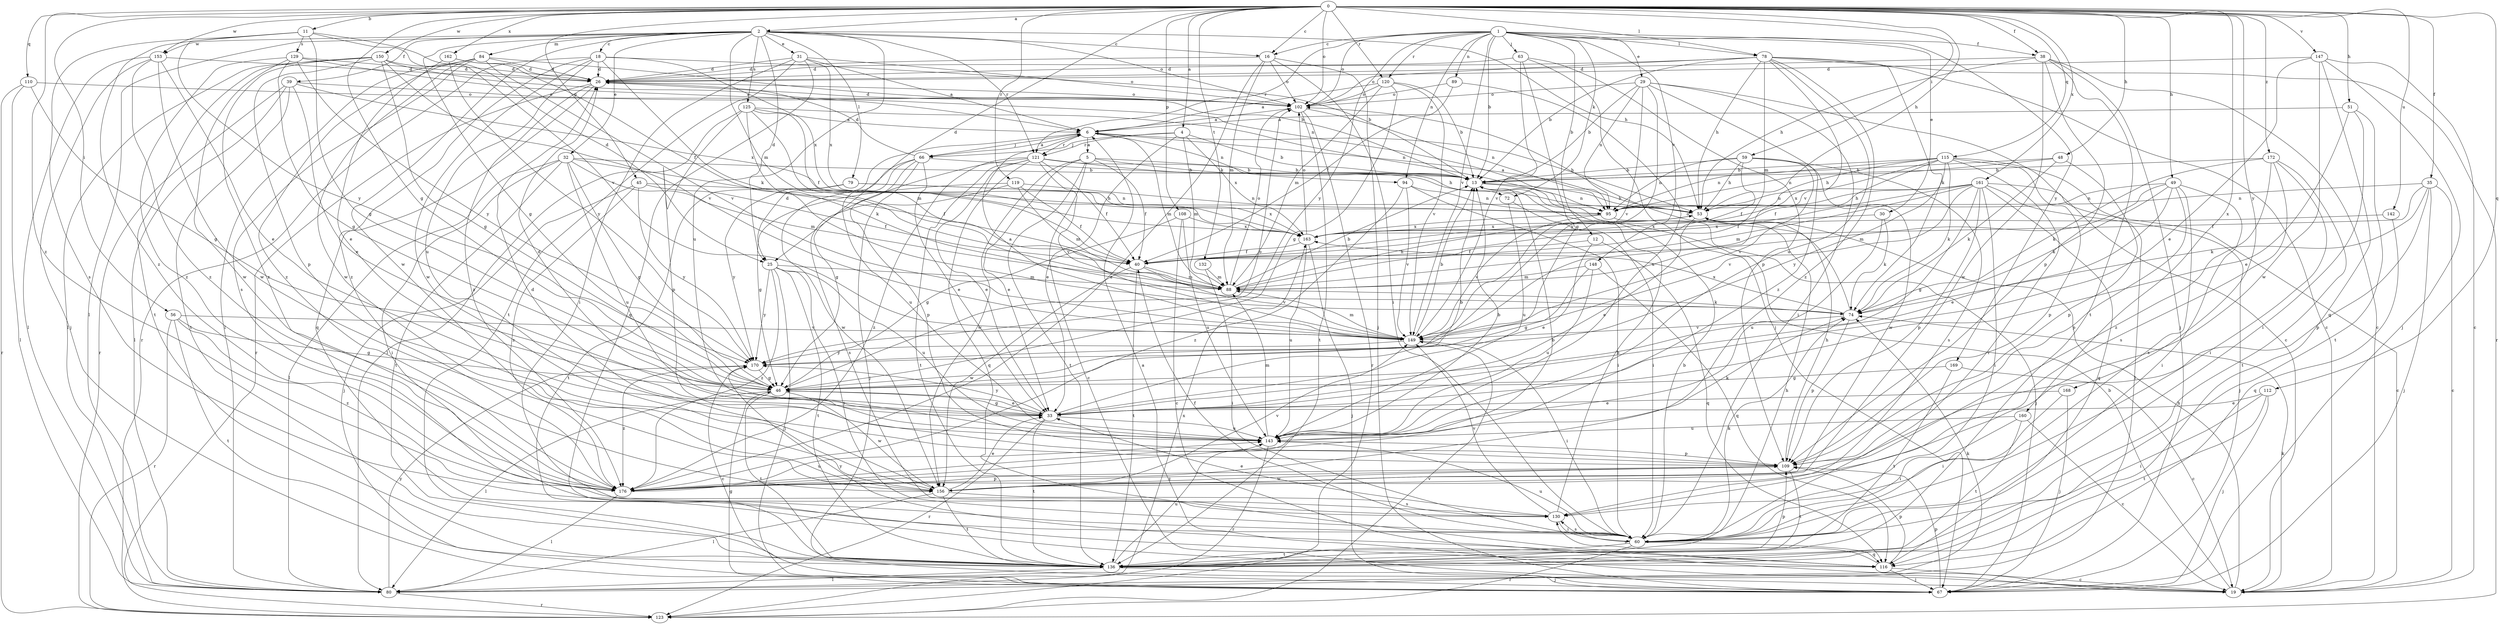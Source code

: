 strict digraph  {
0;
1;
2;
4;
5;
6;
11;
12;
13;
16;
18;
19;
25;
26;
29;
30;
31;
32;
33;
35;
38;
39;
40;
45;
46;
48;
49;
51;
53;
56;
59;
60;
63;
66;
67;
72;
74;
78;
79;
80;
84;
88;
89;
94;
95;
102;
108;
109;
110;
112;
115;
116;
119;
120;
121;
123;
125;
129;
130;
132;
136;
142;
143;
147;
148;
149;
150;
153;
156;
160;
161;
162;
163;
168;
169;
170;
172;
176;
0 -> 2  [label=a];
0 -> 4  [label=a];
0 -> 11  [label=b];
0 -> 16  [label=c];
0 -> 25  [label=d];
0 -> 35  [label=f];
0 -> 38  [label=f];
0 -> 45  [label=g];
0 -> 46  [label=g];
0 -> 48  [label=h];
0 -> 49  [label=h];
0 -> 51  [label=h];
0 -> 53  [label=h];
0 -> 56  [label=i];
0 -> 59  [label=i];
0 -> 78  [label=l];
0 -> 102  [label=o];
0 -> 108  [label=p];
0 -> 110  [label=q];
0 -> 112  [label=q];
0 -> 115  [label=q];
0 -> 119  [label=r];
0 -> 120  [label=r];
0 -> 132  [label=t];
0 -> 142  [label=u];
0 -> 147  [label=v];
0 -> 150  [label=w];
0 -> 153  [label=w];
0 -> 160  [label=x];
0 -> 161  [label=x];
0 -> 162  [label=x];
0 -> 168  [label=y];
0 -> 172  [label=z];
0 -> 176  [label=z];
1 -> 12  [label=b];
1 -> 13  [label=b];
1 -> 16  [label=c];
1 -> 29  [label=e];
1 -> 30  [label=e];
1 -> 38  [label=f];
1 -> 63  [label=j];
1 -> 72  [label=k];
1 -> 78  [label=l];
1 -> 89  [label=n];
1 -> 94  [label=n];
1 -> 102  [label=o];
1 -> 120  [label=r];
1 -> 121  [label=r];
1 -> 148  [label=v];
1 -> 149  [label=v];
1 -> 169  [label=y];
1 -> 170  [label=y];
2 -> 16  [label=c];
2 -> 18  [label=c];
2 -> 25  [label=d];
2 -> 31  [label=e];
2 -> 32  [label=e];
2 -> 39  [label=f];
2 -> 46  [label=g];
2 -> 53  [label=h];
2 -> 79  [label=l];
2 -> 80  [label=l];
2 -> 84  [label=m];
2 -> 88  [label=m];
2 -> 102  [label=o];
2 -> 121  [label=r];
2 -> 125  [label=s];
2 -> 143  [label=u];
2 -> 153  [label=w];
2 -> 156  [label=w];
4 -> 13  [label=b];
4 -> 33  [label=e];
4 -> 66  [label=j];
4 -> 88  [label=m];
4 -> 121  [label=r];
4 -> 163  [label=x];
5 -> 13  [label=b];
5 -> 19  [label=c];
5 -> 33  [label=e];
5 -> 40  [label=f];
5 -> 72  [label=k];
5 -> 136  [label=t];
5 -> 156  [label=w];
6 -> 5  [label=a];
6 -> 25  [label=d];
6 -> 53  [label=h];
6 -> 66  [label=j];
6 -> 88  [label=m];
6 -> 94  [label=n];
6 -> 121  [label=r];
11 -> 25  [label=d];
11 -> 46  [label=g];
11 -> 129  [label=s];
11 -> 130  [label=s];
11 -> 149  [label=v];
11 -> 170  [label=y];
11 -> 176  [label=z];
12 -> 33  [label=e];
12 -> 40  [label=f];
12 -> 116  [label=q];
13 -> 53  [label=h];
13 -> 95  [label=n];
16 -> 26  [label=d];
16 -> 60  [label=i];
16 -> 67  [label=j];
16 -> 88  [label=m];
16 -> 102  [label=o];
16 -> 176  [label=z];
18 -> 13  [label=b];
18 -> 26  [label=d];
18 -> 74  [label=k];
18 -> 123  [label=r];
18 -> 143  [label=u];
18 -> 156  [label=w];
18 -> 163  [label=x];
18 -> 176  [label=z];
19 -> 6  [label=a];
19 -> 13  [label=b];
19 -> 53  [label=h];
19 -> 74  [label=k];
25 -> 60  [label=i];
25 -> 67  [label=j];
25 -> 88  [label=m];
25 -> 136  [label=t];
25 -> 143  [label=u];
25 -> 170  [label=y];
25 -> 176  [label=z];
26 -> 102  [label=o];
26 -> 116  [label=q];
26 -> 123  [label=r];
26 -> 176  [label=z];
29 -> 13  [label=b];
29 -> 19  [label=c];
29 -> 60  [label=i];
29 -> 95  [label=n];
29 -> 102  [label=o];
29 -> 149  [label=v];
29 -> 170  [label=y];
29 -> 176  [label=z];
30 -> 74  [label=k];
30 -> 143  [label=u];
30 -> 163  [label=x];
31 -> 6  [label=a];
31 -> 26  [label=d];
31 -> 60  [label=i];
31 -> 102  [label=o];
31 -> 116  [label=q];
31 -> 136  [label=t];
31 -> 163  [label=x];
32 -> 13  [label=b];
32 -> 40  [label=f];
32 -> 46  [label=g];
32 -> 60  [label=i];
32 -> 80  [label=l];
32 -> 88  [label=m];
32 -> 136  [label=t];
32 -> 143  [label=u];
33 -> 13  [label=b];
33 -> 26  [label=d];
33 -> 46  [label=g];
33 -> 123  [label=r];
33 -> 136  [label=t];
33 -> 143  [label=u];
33 -> 170  [label=y];
35 -> 19  [label=c];
35 -> 40  [label=f];
35 -> 67  [label=j];
35 -> 74  [label=k];
35 -> 95  [label=n];
35 -> 109  [label=p];
38 -> 19  [label=c];
38 -> 26  [label=d];
38 -> 53  [label=h];
38 -> 67  [label=j];
38 -> 109  [label=p];
38 -> 136  [label=t];
38 -> 156  [label=w];
39 -> 33  [label=e];
39 -> 80  [label=l];
39 -> 102  [label=o];
39 -> 123  [label=r];
39 -> 136  [label=t];
39 -> 163  [label=x];
40 -> 88  [label=m];
40 -> 136  [label=t];
40 -> 149  [label=v];
40 -> 156  [label=w];
45 -> 40  [label=f];
45 -> 53  [label=h];
45 -> 67  [label=j];
45 -> 170  [label=y];
45 -> 176  [label=z];
46 -> 33  [label=e];
46 -> 80  [label=l];
46 -> 102  [label=o];
46 -> 136  [label=t];
46 -> 156  [label=w];
48 -> 13  [label=b];
48 -> 74  [label=k];
48 -> 95  [label=n];
48 -> 109  [label=p];
49 -> 33  [label=e];
49 -> 60  [label=i];
49 -> 74  [label=k];
49 -> 88  [label=m];
49 -> 95  [label=n];
49 -> 109  [label=p];
49 -> 130  [label=s];
51 -> 6  [label=a];
51 -> 33  [label=e];
51 -> 60  [label=i];
51 -> 136  [label=t];
53 -> 6  [label=a];
53 -> 33  [label=e];
53 -> 163  [label=x];
56 -> 46  [label=g];
56 -> 123  [label=r];
56 -> 136  [label=t];
56 -> 149  [label=v];
56 -> 176  [label=z];
59 -> 13  [label=b];
59 -> 40  [label=f];
59 -> 53  [label=h];
59 -> 95  [label=n];
59 -> 130  [label=s];
59 -> 149  [label=v];
59 -> 156  [label=w];
60 -> 13  [label=b];
60 -> 40  [label=f];
60 -> 74  [label=k];
60 -> 116  [label=q];
60 -> 123  [label=r];
60 -> 130  [label=s];
60 -> 136  [label=t];
60 -> 143  [label=u];
63 -> 26  [label=d];
63 -> 46  [label=g];
63 -> 67  [label=j];
63 -> 109  [label=p];
63 -> 149  [label=v];
66 -> 6  [label=a];
66 -> 13  [label=b];
66 -> 26  [label=d];
66 -> 33  [label=e];
66 -> 67  [label=j];
66 -> 109  [label=p];
66 -> 143  [label=u];
66 -> 156  [label=w];
67 -> 46  [label=g];
67 -> 109  [label=p];
72 -> 60  [label=i];
72 -> 143  [label=u];
74 -> 102  [label=o];
74 -> 109  [label=p];
74 -> 149  [label=v];
74 -> 163  [label=x];
78 -> 13  [label=b];
78 -> 19  [label=c];
78 -> 26  [label=d];
78 -> 53  [label=h];
78 -> 74  [label=k];
78 -> 88  [label=m];
78 -> 102  [label=o];
78 -> 123  [label=r];
78 -> 143  [label=u];
78 -> 149  [label=v];
78 -> 176  [label=z];
79 -> 95  [label=n];
79 -> 136  [label=t];
79 -> 163  [label=x];
79 -> 170  [label=y];
80 -> 74  [label=k];
80 -> 123  [label=r];
80 -> 163  [label=x];
80 -> 170  [label=y];
84 -> 13  [label=b];
84 -> 26  [label=d];
84 -> 80  [label=l];
84 -> 130  [label=s];
84 -> 149  [label=v];
84 -> 156  [label=w];
84 -> 176  [label=z];
88 -> 13  [label=b];
88 -> 53  [label=h];
88 -> 74  [label=k];
88 -> 102  [label=o];
89 -> 40  [label=f];
89 -> 102  [label=o];
89 -> 143  [label=u];
94 -> 60  [label=i];
94 -> 95  [label=n];
94 -> 149  [label=v];
94 -> 176  [label=z];
95 -> 67  [label=j];
95 -> 149  [label=v];
95 -> 163  [label=x];
102 -> 6  [label=a];
102 -> 26  [label=d];
102 -> 95  [label=n];
102 -> 123  [label=r];
102 -> 136  [label=t];
108 -> 19  [label=c];
108 -> 46  [label=g];
108 -> 143  [label=u];
108 -> 163  [label=x];
109 -> 53  [label=h];
109 -> 136  [label=t];
109 -> 156  [label=w];
109 -> 176  [label=z];
110 -> 46  [label=g];
110 -> 80  [label=l];
110 -> 102  [label=o];
110 -> 123  [label=r];
112 -> 33  [label=e];
112 -> 60  [label=i];
112 -> 67  [label=j];
112 -> 136  [label=t];
115 -> 13  [label=b];
115 -> 40  [label=f];
115 -> 53  [label=h];
115 -> 60  [label=i];
115 -> 74  [label=k];
115 -> 80  [label=l];
115 -> 95  [label=n];
115 -> 109  [label=p];
115 -> 163  [label=x];
115 -> 170  [label=y];
116 -> 19  [label=c];
116 -> 67  [label=j];
116 -> 109  [label=p];
116 -> 130  [label=s];
116 -> 170  [label=y];
119 -> 40  [label=f];
119 -> 46  [label=g];
119 -> 88  [label=m];
119 -> 95  [label=n];
119 -> 130  [label=s];
120 -> 6  [label=a];
120 -> 13  [label=b];
120 -> 46  [label=g];
120 -> 88  [label=m];
120 -> 102  [label=o];
120 -> 149  [label=v];
121 -> 13  [label=b];
121 -> 33  [label=e];
121 -> 40  [label=f];
121 -> 46  [label=g];
121 -> 53  [label=h];
121 -> 116  [label=q];
121 -> 136  [label=t];
121 -> 149  [label=v];
121 -> 176  [label=z];
123 -> 149  [label=v];
125 -> 6  [label=a];
125 -> 40  [label=f];
125 -> 74  [label=k];
125 -> 80  [label=l];
125 -> 88  [label=m];
125 -> 95  [label=n];
125 -> 109  [label=p];
129 -> 6  [label=a];
129 -> 26  [label=d];
129 -> 46  [label=g];
129 -> 156  [label=w];
129 -> 170  [label=y];
129 -> 176  [label=z];
130 -> 13  [label=b];
130 -> 33  [label=e];
130 -> 60  [label=i];
130 -> 149  [label=v];
132 -> 60  [label=i];
132 -> 88  [label=m];
136 -> 53  [label=h];
136 -> 67  [label=j];
136 -> 80  [label=l];
136 -> 109  [label=p];
136 -> 143  [label=u];
142 -> 116  [label=q];
142 -> 163  [label=x];
143 -> 13  [label=b];
143 -> 74  [label=k];
143 -> 88  [label=m];
143 -> 109  [label=p];
143 -> 123  [label=r];
147 -> 19  [label=c];
147 -> 26  [label=d];
147 -> 33  [label=e];
147 -> 67  [label=j];
147 -> 116  [label=q];
147 -> 156  [label=w];
148 -> 46  [label=g];
148 -> 88  [label=m];
148 -> 116  [label=q];
148 -> 143  [label=u];
149 -> 6  [label=a];
149 -> 13  [label=b];
149 -> 60  [label=i];
149 -> 88  [label=m];
149 -> 170  [label=y];
150 -> 26  [label=d];
150 -> 46  [label=g];
150 -> 80  [label=l];
150 -> 95  [label=n];
150 -> 109  [label=p];
150 -> 136  [label=t];
150 -> 149  [label=v];
150 -> 176  [label=z];
153 -> 26  [label=d];
153 -> 33  [label=e];
153 -> 67  [label=j];
153 -> 80  [label=l];
153 -> 156  [label=w];
153 -> 176  [label=z];
156 -> 26  [label=d];
156 -> 33  [label=e];
156 -> 80  [label=l];
156 -> 130  [label=s];
156 -> 136  [label=t];
156 -> 149  [label=v];
160 -> 19  [label=c];
160 -> 60  [label=i];
160 -> 136  [label=t];
160 -> 143  [label=u];
161 -> 19  [label=c];
161 -> 40  [label=f];
161 -> 46  [label=g];
161 -> 53  [label=h];
161 -> 60  [label=i];
161 -> 67  [label=j];
161 -> 88  [label=m];
161 -> 95  [label=n];
161 -> 109  [label=p];
161 -> 116  [label=q];
161 -> 149  [label=v];
162 -> 26  [label=d];
162 -> 33  [label=e];
162 -> 40  [label=f];
162 -> 170  [label=y];
163 -> 40  [label=f];
163 -> 67  [label=j];
163 -> 102  [label=o];
163 -> 143  [label=u];
168 -> 33  [label=e];
168 -> 60  [label=i];
168 -> 67  [label=j];
169 -> 19  [label=c];
169 -> 46  [label=g];
169 -> 136  [label=t];
170 -> 19  [label=c];
170 -> 46  [label=g];
170 -> 176  [label=z];
172 -> 13  [label=b];
172 -> 60  [label=i];
172 -> 74  [label=k];
172 -> 130  [label=s];
172 -> 136  [label=t];
172 -> 176  [label=z];
176 -> 13  [label=b];
176 -> 80  [label=l];
176 -> 109  [label=p];
176 -> 143  [label=u];
}
